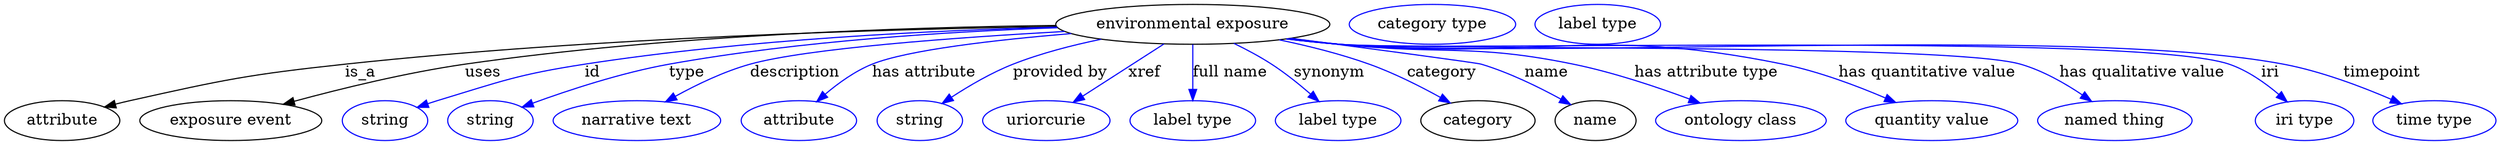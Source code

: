 digraph {
	graph [bb="0,0,2242.2,123"];
	node [label="\N"];
	"environmental exposure"	[height=0.5,
		label="environmental exposure",
		pos="1068,105",
		width=3.4303];
	attribute	[height=0.5,
		pos="51.995,18",
		width=1.4443];
	"environmental exposure" -> attribute	[label=is_a,
		lp="321,61.5",
		pos="e,90.24,30.309 945.07,102.97 794.32,100.65 531.2,93.133 307,69 220.04,59.64 198.35,55.099 113,36 108.83,35.068 104.53,34.028 100.22,\
32.934"];
	"exposure event"	[height=0.5,
		pos="204,18",
		width=2.2748];
	"environmental exposure" -> "exposure event"	[label=uses,
		lp="430.5,61.5",
		pos="e,251.06,32.784 944.4,104 812.41,102.46 597.43,95.524 414,69 361.46,61.403 302.77,46.906 260.82,35.47"];
	id	[color=blue,
		height=0.5,
		label=string,
		pos="342,18",
		width=1.0652];
	"environmental exposure" -> id	[color=blue,
		label=id,
		lp="528,61.5",
		pos="e,371.04,29.778 945.63,102.56 834.31,99.733 665.78,91.672 521,69 461.68,59.711 447.47,53.375 390,36 386.91,35.066 383.72,34.053 \
380.53,33.002",
		style=solid];
	type	[color=blue,
		height=0.5,
		label=string,
		pos="437,18",
		width=1.0652];
	"environmental exposure" -> type	[color=blue,
		label=type,
		lp="612,61.5",
		pos="e,465.47,30.304 945.82,102.13 849.98,98.936 713.59,90.58 596,69 553.75,61.247 507.04,45.675 475.24,33.958",
		style=solid];
	description	[color=blue,
		height=0.5,
		label="narrative text",
		pos="569,18",
		width=2.0943];
	"environmental exposure" -> description	[color=blue,
		label=description,
		lp="709.5,61.5",
		pos="e,594.22,34.97 952.02,98.644 853.57,93.212 720.35,83.522 669,69 645.88,62.464 621.75,50.563 602.98,40.012",
		style=solid];
	"has attribute"	[color=blue,
		height=0.5,
		label=attribute,
		pos="714,18",
		width=1.4443];
	"environmental exposure" -> "has attribute"	[color=blue,
		label="has attribute",
		lp="826,61.5",
		pos="e,730.05,35.363 957.99,96.712 890.38,91.071 810.81,82.006 779,69 763.79,62.784 749.09,52.015 737.52,42.059",
		style=solid];
	"provided by"	[color=blue,
		height=0.5,
		label=string,
		pos="822,18",
		width=1.0652];
	"environmental exposure" -> "provided by"	[color=blue,
		label="provided by",
		lp="948.5,61.5",
		pos="e,842.09,33.507 985.3,91.503 959.39,86.174 931.03,78.85 906,69 886.59,61.364 866.46,49.539 850.77,39.305",
		style=solid];
	xref	[color=blue,
		height=0.5,
		label=uriorcurie,
		pos="936,18",
		width=1.5887];
	"environmental exposure" -> xref	[color=blue,
		label=xref,
		lp="1024.5,61.5",
		pos="e,960.24,34.612 1041.9,87.207 1021,73.71 991.39,54.672 968.82,40.138",
		style=solid];
	"full name"	[color=blue,
		height=0.5,
		label="label type",
		pos="1068,18",
		width=1.5707];
	"environmental exposure" -> "full name"	[color=blue,
		label="full name",
		lp="1101.5,61.5",
		pos="e,1068,36.175 1068,86.799 1068,75.163 1068,59.548 1068,46.237",
		style=solid];
	synonym	[color=blue,
		height=0.5,
		label="label type",
		pos="1199,18",
		width=1.5707];
	"environmental exposure" -> synonym	[color=blue,
		label=synonym,
		lp="1191,61.5",
		pos="e,1181.7,35.265 1105,87.795 1116.2,82.349 1128.4,75.89 1139,69 1151.2,61.05 1163.8,50.952 1174.2,41.916",
		style=solid];
	category	[height=0.5,
		pos="1325,18",
		width=1.4263];
	"environmental exposure" -> category	[color=blue,
		label=category,
		lp="1292.5,61.5",
		pos="e,1300,34.007 1145.9,90.974 1172.1,85.518 1201.2,78.252 1227,69 1249.1,61.06 1272.7,49.183 1291.1,38.998",
		style=solid];
	name	[height=0.5,
		pos="1431,18",
		width=1.011];
	"environmental exposure" -> name	[color=blue,
		label=name,
		lp="1387,61.5",
		pos="e,1408.5,32.505 1156.6,92.409 1230.3,82.715 1323.8,70.268 1328,69 1353.1,61.42 1379.7,48.352 1399.6,37.476",
		style=solid];
	"has attribute type"	[color=blue,
		height=0.5,
		label="ontology class",
		pos="1562,18",
		width=2.1304];
	"environmental exposure" -> "has attribute type"	[color=blue,
		label="has attribute type",
		lp="1531,61.5",
		pos="e,1525.1,33.918 1155.3,92.223 1170.2,90.365 1185.5,88.549 1200,87 1293.6,76.987 1318.8,87.923 1411,69 1446.8,61.642 1486,48.504 \
1515.5,37.541",
		style=solid];
	"has quantitative value"	[color=blue,
		height=0.5,
		label="quantity value",
		pos="1734,18",
		width=2.1484];
	"environmental exposure" -> "has quantitative value"	[color=blue,
		label="has quantitative value",
		lp="1730,61.5",
		pos="e,1701.5,34.39 1153.4,91.942 1168.9,90.059 1184.9,88.308 1200,87 1377.3,71.621 1425.6,104.54 1600,69 1631.8,62.514 1666.1,49.605 \
1692,38.528",
		style=solid];
	"has qualitative value"	[color=blue,
		height=0.5,
		label="named thing",
		pos="1899,18",
		width=1.9318];
	"environmental exposure" -> "has qualitative value"	[color=blue,
		label="has qualitative value",
		lp="1923.5,61.5",
		pos="e,1878,35.418 1152.7,91.831 1168.4,89.935 1184.7,88.208 1200,87 1268,81.634 1748.4,87.896 1814,69 1834,63.241 1854.1,51.686 1869.8,\
41.134",
		style=solid];
	iri	[color=blue,
		height=0.5,
		label="iri type",
		pos="2070,18",
		width=1.2277];
	"environmental exposure" -> iri	[color=blue,
		label=iri,
		lp="2039,61.5",
		pos="e,2054.3,34.941 1152.4,91.787 1168.2,89.883 1184.6,88.164 1200,87 1288.9,80.298 1917.6,97.734 2002,69 2018.6,63.342 2034.6,52.035 \
2046.8,41.602",
		style=solid];
	timepoint	[color=blue,
		height=0.5,
		label="time type",
		pos="2187,18",
		width=1.5346];
	"environmental exposure" -> timepoint	[color=blue,
		label=timepoint,
		lp="2140,61.5",
		pos="e,2157.3,33.18 1152.4,91.771 1168.2,89.868 1184.6,88.154 1200,87 1388.6,72.899 1865.1,104.12 2051,69 2084.8,62.615 2121.3,48.791 \
2147.9,37.293",
		style=solid];
	"named thing_category"	[color=blue,
		height=0.5,
		label="category type",
		pos="1284,105",
		width=2.0762];
	attribute_name	[color=blue,
		height=0.5,
		label="label type",
		pos="1433,105",
		width=1.5707];
}
